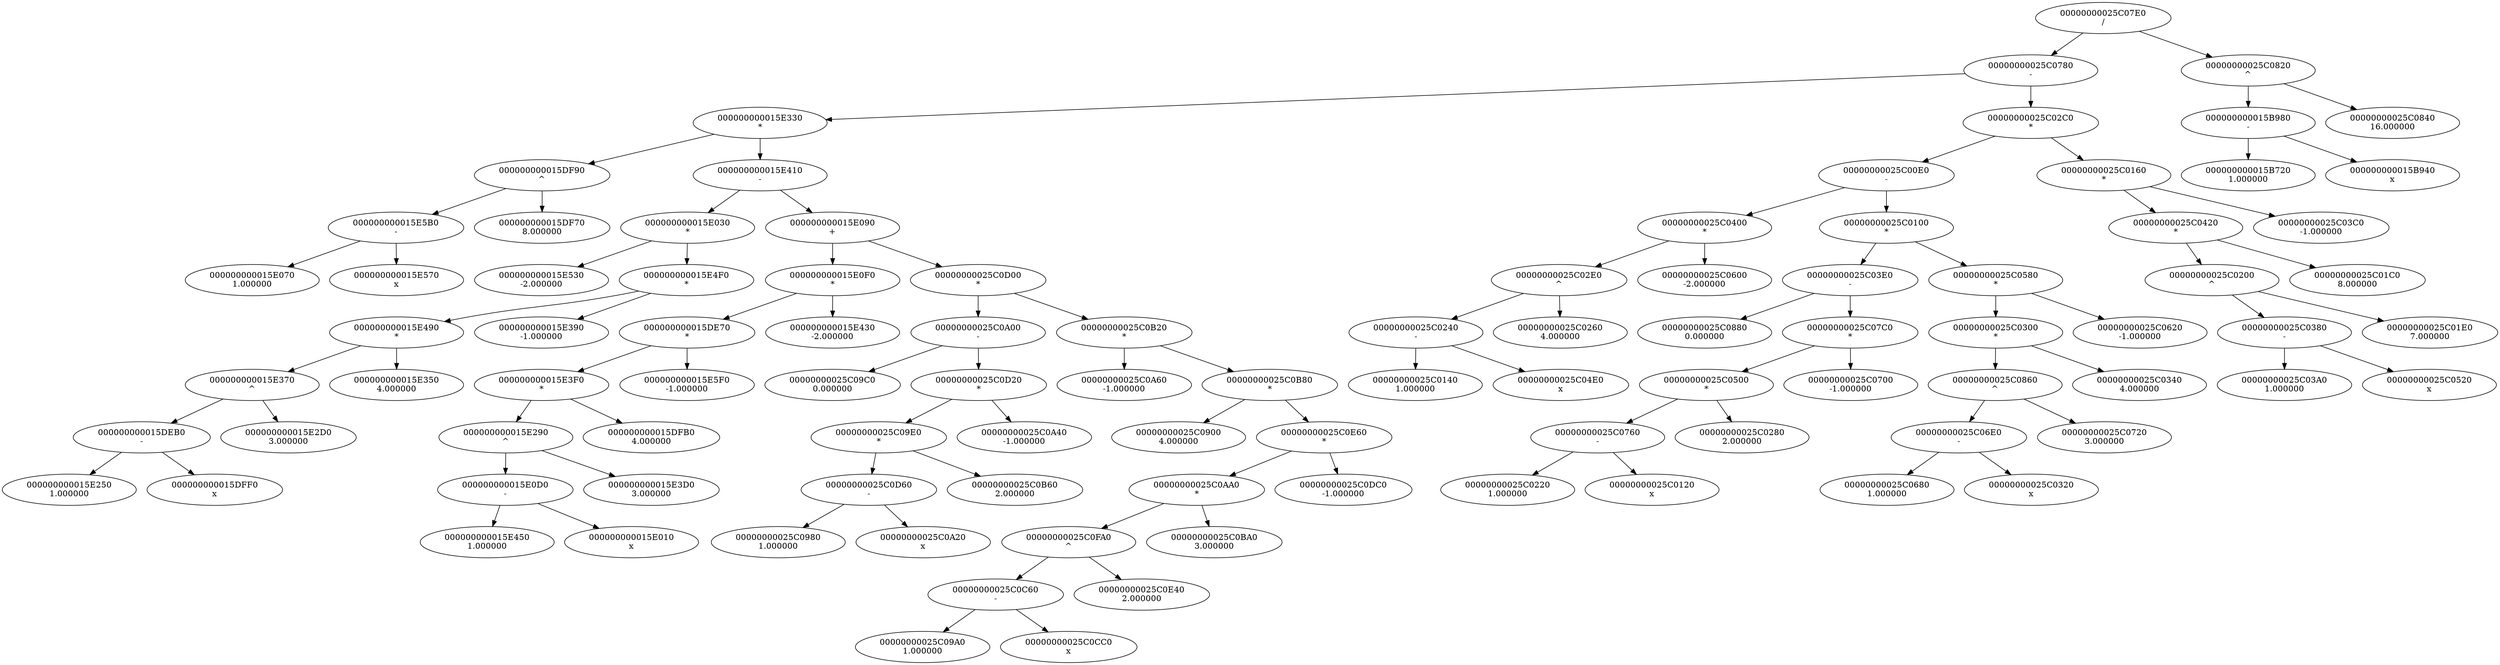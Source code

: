 digraph G{
"00000000025C07E0
/"->"00000000025C0780
-";
"00000000025C07E0
/"->"00000000025C0820
^";
"00000000025C0780
-"->"000000000015E330
*";
"00000000025C0780
-"->"00000000025C02C0
*";
"000000000015E330
*"->"000000000015DF90
^";
"000000000015E330
*"->"000000000015E410
-";
"000000000015DF90
^"->"000000000015E5B0
-";
"000000000015DF90
^"->"000000000015DF70
8.000000";
"000000000015E5B0
-"->"000000000015E070
1.000000";
"000000000015E5B0
-"->"000000000015E570
x";
"000000000015E070
1.000000";
"000000000015E570
x";
"000000000015DF70
8.000000";
"000000000015E410
-"->"000000000015E030
*";
"000000000015E410
-"->"000000000015E090
+";
"000000000015E030
*"->"000000000015E530
-2.000000";
"000000000015E030
*"->"000000000015E4F0
*";
"000000000015E530
-2.000000";
"000000000015E4F0
*"->"000000000015E490
*";
"000000000015E4F0
*"->"000000000015E390
-1.000000";
"000000000015E490
*"->"000000000015E370
^";
"000000000015E490
*"->"000000000015E350
4.000000";
"000000000015E370
^"->"000000000015DEB0
-";
"000000000015E370
^"->"000000000015E2D0
3.000000";
"000000000015DEB0
-"->"000000000015E250
1.000000";
"000000000015DEB0
-"->"000000000015DFF0
x";
"000000000015E250
1.000000";
"000000000015DFF0
x";
"000000000015E2D0
3.000000";
"000000000015E350
4.000000";
"000000000015E390
-1.000000";
"000000000015E090
+"->"000000000015E0F0
*";
"000000000015E090
+"->"00000000025C0D00
*";
"000000000015E0F0
*"->"000000000015DE70
*";
"000000000015E0F0
*"->"000000000015E430
-2.000000";
"000000000015DE70
*"->"000000000015E3F0
*";
"000000000015DE70
*"->"000000000015E5F0
-1.000000";
"000000000015E3F0
*"->"000000000015E290
^";
"000000000015E3F0
*"->"000000000015DFB0
4.000000";
"000000000015E290
^"->"000000000015E0D0
-";
"000000000015E290
^"->"000000000015E3D0
3.000000";
"000000000015E0D0
-"->"000000000015E450
1.000000";
"000000000015E0D0
-"->"000000000015E010
x";
"000000000015E450
1.000000";
"000000000015E010
x";
"000000000015E3D0
3.000000";
"000000000015DFB0
4.000000";
"000000000015E5F0
-1.000000";
"000000000015E430
-2.000000";
"00000000025C0D00
*"->"00000000025C0A00
-";
"00000000025C0D00
*"->"00000000025C0B20
*";
"00000000025C0A00
-"->"00000000025C09C0
0.000000";
"00000000025C0A00
-"->"00000000025C0D20
*";
"00000000025C09C0
0.000000";
"00000000025C0D20
*"->"00000000025C09E0
*";
"00000000025C0D20
*"->"00000000025C0A40
-1.000000";
"00000000025C09E0
*"->"00000000025C0D60
-";
"00000000025C09E0
*"->"00000000025C0B60
2.000000";
"00000000025C0D60
-"->"00000000025C0980
1.000000";
"00000000025C0D60
-"->"00000000025C0A20
x";
"00000000025C0980
1.000000";
"00000000025C0A20
x";
"00000000025C0B60
2.000000";
"00000000025C0A40
-1.000000";
"00000000025C0B20
*"->"00000000025C0A60
-1.000000";
"00000000025C0B20
*"->"00000000025C0B80
*";
"00000000025C0A60
-1.000000";
"00000000025C0B80
*"->"00000000025C0900
4.000000";
"00000000025C0B80
*"->"00000000025C0E60
*";
"00000000025C0900
4.000000";
"00000000025C0E60
*"->"00000000025C0AA0
*";
"00000000025C0E60
*"->"00000000025C0DC0
-1.000000";
"00000000025C0AA0
*"->"00000000025C0FA0
^";
"00000000025C0AA0
*"->"00000000025C0BA0
3.000000";
"00000000025C0FA0
^"->"00000000025C0C60
-";
"00000000025C0FA0
^"->"00000000025C0E40
2.000000";
"00000000025C0C60
-"->"00000000025C09A0
1.000000";
"00000000025C0C60
-"->"00000000025C0CC0
x";
"00000000025C09A0
1.000000";
"00000000025C0CC0
x";
"00000000025C0E40
2.000000";
"00000000025C0BA0
3.000000";
"00000000025C0DC0
-1.000000";
"00000000025C02C0
*"->"00000000025C00E0
-";
"00000000025C02C0
*"->"00000000025C0160
*";
"00000000025C00E0
-"->"00000000025C0400
*";
"00000000025C00E0
-"->"00000000025C0100
*";
"00000000025C0400
*"->"00000000025C02E0
^";
"00000000025C0400
*"->"00000000025C0600
-2.000000";
"00000000025C02E0
^"->"00000000025C0240
-";
"00000000025C02E0
^"->"00000000025C0260
4.000000";
"00000000025C0240
-"->"00000000025C0140
1.000000";
"00000000025C0240
-"->"00000000025C04E0
x";
"00000000025C0140
1.000000";
"00000000025C04E0
x";
"00000000025C0260
4.000000";
"00000000025C0600
-2.000000";
"00000000025C0100
*"->"00000000025C03E0
-";
"00000000025C0100
*"->"00000000025C0580
*";
"00000000025C03E0
-"->"00000000025C0880
0.000000";
"00000000025C03E0
-"->"00000000025C07C0
*";
"00000000025C0880
0.000000";
"00000000025C07C0
*"->"00000000025C0500
*";
"00000000025C07C0
*"->"00000000025C0700
-1.000000";
"00000000025C0500
*"->"00000000025C0760
-";
"00000000025C0500
*"->"00000000025C0280
2.000000";
"00000000025C0760
-"->"00000000025C0220
1.000000";
"00000000025C0760
-"->"00000000025C0120
x";
"00000000025C0220
1.000000";
"00000000025C0120
x";
"00000000025C0280
2.000000";
"00000000025C0700
-1.000000";
"00000000025C0580
*"->"00000000025C0300
*";
"00000000025C0580
*"->"00000000025C0620
-1.000000";
"00000000025C0300
*"->"00000000025C0860
^";
"00000000025C0300
*"->"00000000025C0340
4.000000";
"00000000025C0860
^"->"00000000025C06E0
-";
"00000000025C0860
^"->"00000000025C0720
3.000000";
"00000000025C06E0
-"->"00000000025C0680
1.000000";
"00000000025C06E0
-"->"00000000025C0320
x";
"00000000025C0680
1.000000";
"00000000025C0320
x";
"00000000025C0720
3.000000";
"00000000025C0340
4.000000";
"00000000025C0620
-1.000000";
"00000000025C0160
*"->"00000000025C0420
*";
"00000000025C0160
*"->"00000000025C03C0
-1.000000";
"00000000025C0420
*"->"00000000025C0200
^";
"00000000025C0420
*"->"00000000025C01C0
8.000000";
"00000000025C0200
^"->"00000000025C0380
-";
"00000000025C0200
^"->"00000000025C01E0
7.000000";
"00000000025C0380
-"->"00000000025C03A0
1.000000";
"00000000025C0380
-"->"00000000025C0520
x";
"00000000025C03A0
1.000000";
"00000000025C0520
x";
"00000000025C01E0
7.000000";
"00000000025C01C0
8.000000";
"00000000025C03C0
-1.000000";
"00000000025C0820
^"->"000000000015B980
-";
"00000000025C0820
^"->"00000000025C0840
16.000000";
"000000000015B980
-"->"000000000015B720
1.000000";
"000000000015B980
-"->"000000000015B940
x";
"000000000015B720
1.000000";
"000000000015B940
x";
"00000000025C0840
16.000000";
}